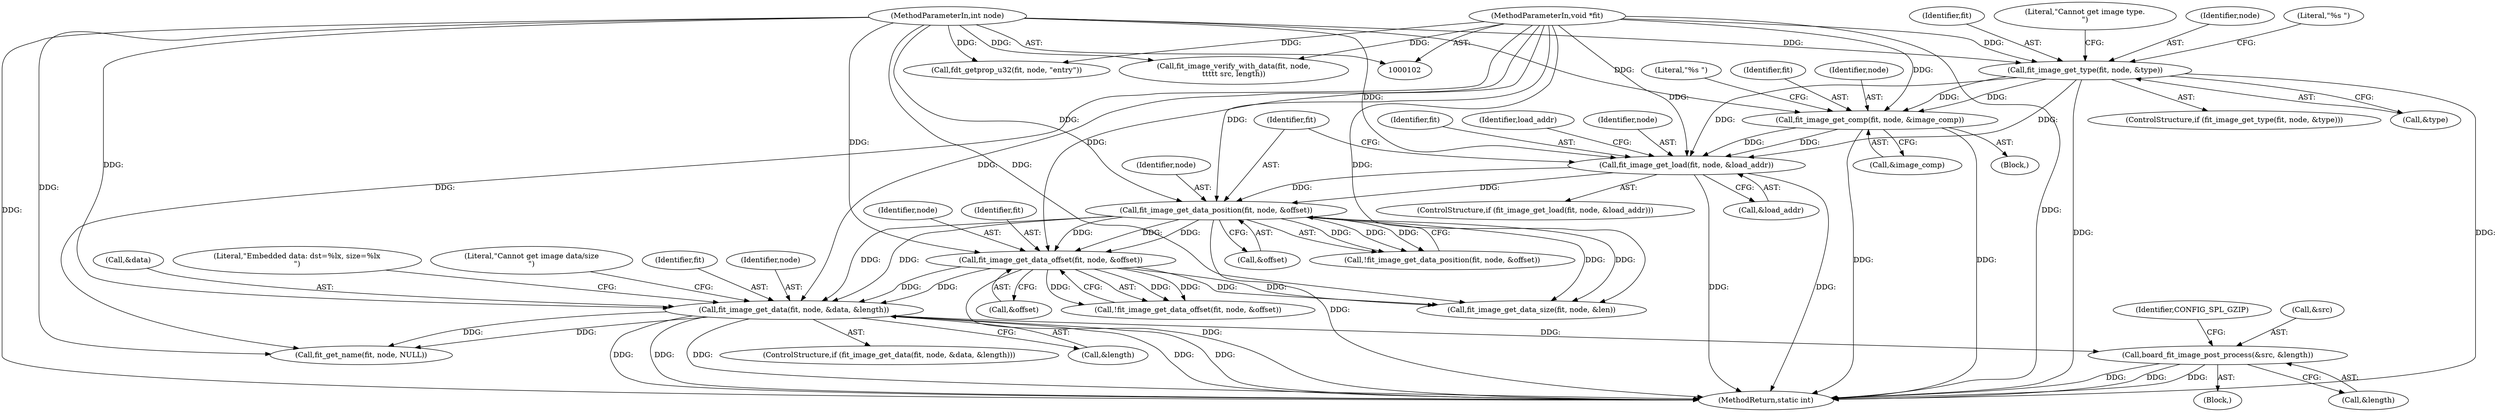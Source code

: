 digraph "0_u-boot_master_15@pointer" {
"1000322" [label="(Call,board_fit_image_post_process(&src, &length))"];
"1000280" [label="(Call,fit_image_get_data(fit, node, &data, &length))"];
"1000189" [label="(Call,fit_image_get_data_position(fit, node, &offset))"];
"1000177" [label="(Call,fit_image_get_load(fit, node, &load_addr))"];
"1000167" [label="(Call,fit_image_get_comp(fit, node, &image_comp))"];
"1000151" [label="(Call,fit_image_get_type(fit, node, &type))"];
"1000105" [label="(MethodParameterIn,void *fit)"];
"1000107" [label="(MethodParameterIn,int node)"];
"1000201" [label="(Call,fit_image_get_data_offset(fit, node, &offset))"];
"1000283" [label="(Call,&data)"];
"1000173" [label="(Literal,\"%s \")"];
"1000294" [label="(Literal,\"Embedded data: dst=%lx, size=%lx\n\")"];
"1000190" [label="(Identifier,fit)"];
"1000330" [label="(Identifier,CONFIG_SPL_GZIP)"];
"1000204" [label="(Call,&offset)"];
"1000177" [label="(Call,fit_image_get_load(fit, node, &load_addr))"];
"1000192" [label="(Call,&offset)"];
"1000289" [label="(Literal,\"Cannot get image data/size\n\")"];
"1000280" [label="(Call,fit_image_get_data(fit, node, &data, &length))"];
"1000279" [label="(ControlStructure,if (fit_image_get_data(fit, node, &data, &length)))"];
"1000285" [label="(Call,&length)"];
"1000168" [label="(Identifier,fit)"];
"1000150" [label="(ControlStructure,if (fit_image_get_type(fit, node, &type)))"];
"1000200" [label="(Call,!fit_image_get_data_offset(fit, node, &offset))"];
"1000203" [label="(Identifier,node)"];
"1000152" [label="(Identifier,fit)"];
"1000166" [label="(Block,)"];
"1000381" [label="(Call,fdt_getprop_u32(fit, node, \"entry\"))"];
"1000191" [label="(Identifier,node)"];
"1000105" [label="(MethodParameterIn,void *fit)"];
"1000217" [label="(Call,fit_image_get_data_size(fit, node, &len))"];
"1000157" [label="(Literal,\"Cannot get image type.\n\")"];
"1000183" [label="(Identifier,load_addr)"];
"1000178" [label="(Identifier,fit)"];
"1000281" [label="(Identifier,fit)"];
"1000201" [label="(Call,fit_image_get_data_offset(fit, node, &offset))"];
"1000189" [label="(Call,fit_image_get_data_position(fit, node, &offset))"];
"1000176" [label="(ControlStructure,if (fit_image_get_load(fit, node, &load_addr)))"];
"1000107" [label="(MethodParameterIn,int node)"];
"1000170" [label="(Call,&image_comp)"];
"1000387" [label="(MethodReturn,static int)"];
"1000323" [label="(Call,&src)"];
"1000306" [label="(Call,fit_get_name(fit, node, NULL))"];
"1000282" [label="(Identifier,node)"];
"1000180" [label="(Call,&load_addr)"];
"1000153" [label="(Identifier,node)"];
"1000312" [label="(Call,fit_image_verify_with_data(fit, node,\n\t\t\t\t\t src, length))"];
"1000109" [label="(Block,)"];
"1000154" [label="(Call,&type)"];
"1000325" [label="(Call,&length)"];
"1000188" [label="(Call,!fit_image_get_data_position(fit, node, &offset))"];
"1000160" [label="(Literal,\"%s \")"];
"1000179" [label="(Identifier,node)"];
"1000322" [label="(Call,board_fit_image_post_process(&src, &length))"];
"1000202" [label="(Identifier,fit)"];
"1000167" [label="(Call,fit_image_get_comp(fit, node, &image_comp))"];
"1000151" [label="(Call,fit_image_get_type(fit, node, &type))"];
"1000169" [label="(Identifier,node)"];
"1000322" -> "1000109"  [label="AST: "];
"1000322" -> "1000325"  [label="CFG: "];
"1000323" -> "1000322"  [label="AST: "];
"1000325" -> "1000322"  [label="AST: "];
"1000330" -> "1000322"  [label="CFG: "];
"1000322" -> "1000387"  [label="DDG: "];
"1000322" -> "1000387"  [label="DDG: "];
"1000322" -> "1000387"  [label="DDG: "];
"1000280" -> "1000322"  [label="DDG: "];
"1000280" -> "1000279"  [label="AST: "];
"1000280" -> "1000285"  [label="CFG: "];
"1000281" -> "1000280"  [label="AST: "];
"1000282" -> "1000280"  [label="AST: "];
"1000283" -> "1000280"  [label="AST: "];
"1000285" -> "1000280"  [label="AST: "];
"1000289" -> "1000280"  [label="CFG: "];
"1000294" -> "1000280"  [label="CFG: "];
"1000280" -> "1000387"  [label="DDG: "];
"1000280" -> "1000387"  [label="DDG: "];
"1000280" -> "1000387"  [label="DDG: "];
"1000280" -> "1000387"  [label="DDG: "];
"1000280" -> "1000387"  [label="DDG: "];
"1000189" -> "1000280"  [label="DDG: "];
"1000189" -> "1000280"  [label="DDG: "];
"1000201" -> "1000280"  [label="DDG: "];
"1000201" -> "1000280"  [label="DDG: "];
"1000105" -> "1000280"  [label="DDG: "];
"1000107" -> "1000280"  [label="DDG: "];
"1000280" -> "1000306"  [label="DDG: "];
"1000280" -> "1000306"  [label="DDG: "];
"1000189" -> "1000188"  [label="AST: "];
"1000189" -> "1000192"  [label="CFG: "];
"1000190" -> "1000189"  [label="AST: "];
"1000191" -> "1000189"  [label="AST: "];
"1000192" -> "1000189"  [label="AST: "];
"1000188" -> "1000189"  [label="CFG: "];
"1000189" -> "1000387"  [label="DDG: "];
"1000189" -> "1000188"  [label="DDG: "];
"1000189" -> "1000188"  [label="DDG: "];
"1000189" -> "1000188"  [label="DDG: "];
"1000177" -> "1000189"  [label="DDG: "];
"1000177" -> "1000189"  [label="DDG: "];
"1000105" -> "1000189"  [label="DDG: "];
"1000107" -> "1000189"  [label="DDG: "];
"1000189" -> "1000201"  [label="DDG: "];
"1000189" -> "1000201"  [label="DDG: "];
"1000189" -> "1000201"  [label="DDG: "];
"1000189" -> "1000217"  [label="DDG: "];
"1000189" -> "1000217"  [label="DDG: "];
"1000177" -> "1000176"  [label="AST: "];
"1000177" -> "1000180"  [label="CFG: "];
"1000178" -> "1000177"  [label="AST: "];
"1000179" -> "1000177"  [label="AST: "];
"1000180" -> "1000177"  [label="AST: "];
"1000183" -> "1000177"  [label="CFG: "];
"1000190" -> "1000177"  [label="CFG: "];
"1000177" -> "1000387"  [label="DDG: "];
"1000177" -> "1000387"  [label="DDG: "];
"1000167" -> "1000177"  [label="DDG: "];
"1000167" -> "1000177"  [label="DDG: "];
"1000151" -> "1000177"  [label="DDG: "];
"1000151" -> "1000177"  [label="DDG: "];
"1000105" -> "1000177"  [label="DDG: "];
"1000107" -> "1000177"  [label="DDG: "];
"1000167" -> "1000166"  [label="AST: "];
"1000167" -> "1000170"  [label="CFG: "];
"1000168" -> "1000167"  [label="AST: "];
"1000169" -> "1000167"  [label="AST: "];
"1000170" -> "1000167"  [label="AST: "];
"1000173" -> "1000167"  [label="CFG: "];
"1000167" -> "1000387"  [label="DDG: "];
"1000167" -> "1000387"  [label="DDG: "];
"1000151" -> "1000167"  [label="DDG: "];
"1000151" -> "1000167"  [label="DDG: "];
"1000105" -> "1000167"  [label="DDG: "];
"1000107" -> "1000167"  [label="DDG: "];
"1000151" -> "1000150"  [label="AST: "];
"1000151" -> "1000154"  [label="CFG: "];
"1000152" -> "1000151"  [label="AST: "];
"1000153" -> "1000151"  [label="AST: "];
"1000154" -> "1000151"  [label="AST: "];
"1000157" -> "1000151"  [label="CFG: "];
"1000160" -> "1000151"  [label="CFG: "];
"1000151" -> "1000387"  [label="DDG: "];
"1000151" -> "1000387"  [label="DDG: "];
"1000105" -> "1000151"  [label="DDG: "];
"1000107" -> "1000151"  [label="DDG: "];
"1000105" -> "1000102"  [label="AST: "];
"1000105" -> "1000387"  [label="DDG: "];
"1000105" -> "1000201"  [label="DDG: "];
"1000105" -> "1000217"  [label="DDG: "];
"1000105" -> "1000306"  [label="DDG: "];
"1000105" -> "1000312"  [label="DDG: "];
"1000105" -> "1000381"  [label="DDG: "];
"1000107" -> "1000102"  [label="AST: "];
"1000107" -> "1000387"  [label="DDG: "];
"1000107" -> "1000201"  [label="DDG: "];
"1000107" -> "1000217"  [label="DDG: "];
"1000107" -> "1000306"  [label="DDG: "];
"1000107" -> "1000312"  [label="DDG: "];
"1000107" -> "1000381"  [label="DDG: "];
"1000201" -> "1000200"  [label="AST: "];
"1000201" -> "1000204"  [label="CFG: "];
"1000202" -> "1000201"  [label="AST: "];
"1000203" -> "1000201"  [label="AST: "];
"1000204" -> "1000201"  [label="AST: "];
"1000200" -> "1000201"  [label="CFG: "];
"1000201" -> "1000387"  [label="DDG: "];
"1000201" -> "1000200"  [label="DDG: "];
"1000201" -> "1000200"  [label="DDG: "];
"1000201" -> "1000200"  [label="DDG: "];
"1000201" -> "1000217"  [label="DDG: "];
"1000201" -> "1000217"  [label="DDG: "];
}
